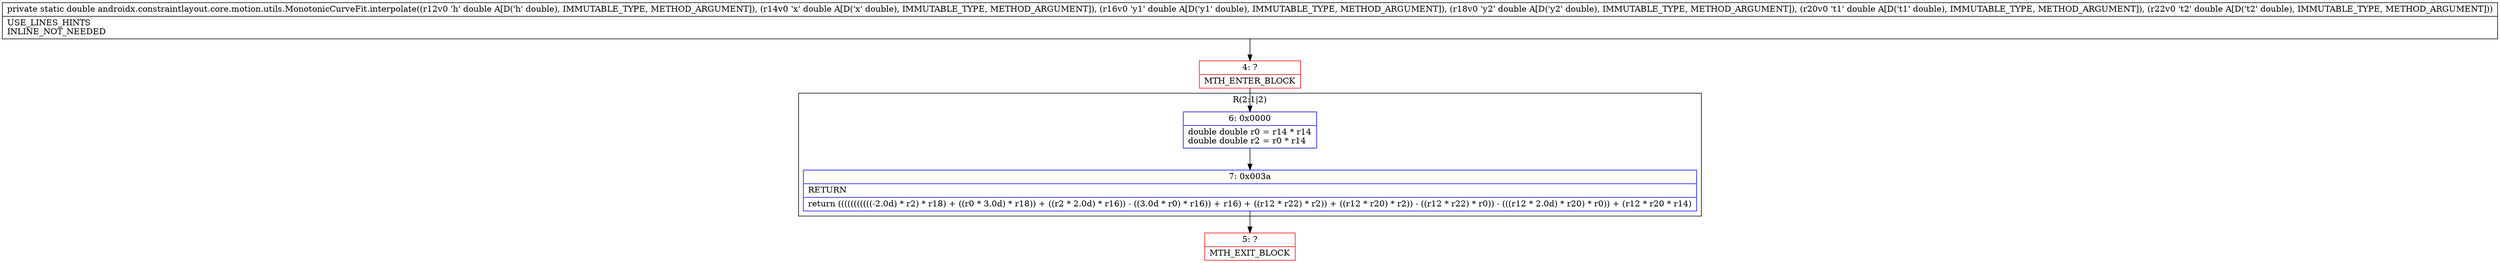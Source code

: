 digraph "CFG forandroidx.constraintlayout.core.motion.utils.MonotonicCurveFit.interpolate(DDDDDD)D" {
subgraph cluster_Region_1491853304 {
label = "R(2:1|2)";
node [shape=record,color=blue];
Node_6 [shape=record,label="{6\:\ 0x0000|double double r0 = r14 * r14\ldouble double r2 = r0 * r14\l}"];
Node_7 [shape=record,label="{7\:\ 0x003a|RETURN\l|return (((((((((((\-2.0d) * r2) * r18) + ((r0 * 3.0d) * r18)) + ((r2 * 2.0d) * r16)) \- ((3.0d * r0) * r16)) + r16) + ((r12 * r22) * r2)) + ((r12 * r20) * r2)) \- ((r12 * r22) * r0)) \- (((r12 * 2.0d) * r20) * r0)) + (r12 * r20 * r14)\l}"];
}
Node_4 [shape=record,color=red,label="{4\:\ ?|MTH_ENTER_BLOCK\l}"];
Node_5 [shape=record,color=red,label="{5\:\ ?|MTH_EXIT_BLOCK\l}"];
MethodNode[shape=record,label="{private static double androidx.constraintlayout.core.motion.utils.MonotonicCurveFit.interpolate((r12v0 'h' double A[D('h' double), IMMUTABLE_TYPE, METHOD_ARGUMENT]), (r14v0 'x' double A[D('x' double), IMMUTABLE_TYPE, METHOD_ARGUMENT]), (r16v0 'y1' double A[D('y1' double), IMMUTABLE_TYPE, METHOD_ARGUMENT]), (r18v0 'y2' double A[D('y2' double), IMMUTABLE_TYPE, METHOD_ARGUMENT]), (r20v0 't1' double A[D('t1' double), IMMUTABLE_TYPE, METHOD_ARGUMENT]), (r22v0 't2' double A[D('t2' double), IMMUTABLE_TYPE, METHOD_ARGUMENT]))  | USE_LINES_HINTS\lINLINE_NOT_NEEDED\l}"];
MethodNode -> Node_4;Node_6 -> Node_7;
Node_7 -> Node_5;
Node_4 -> Node_6;
}

